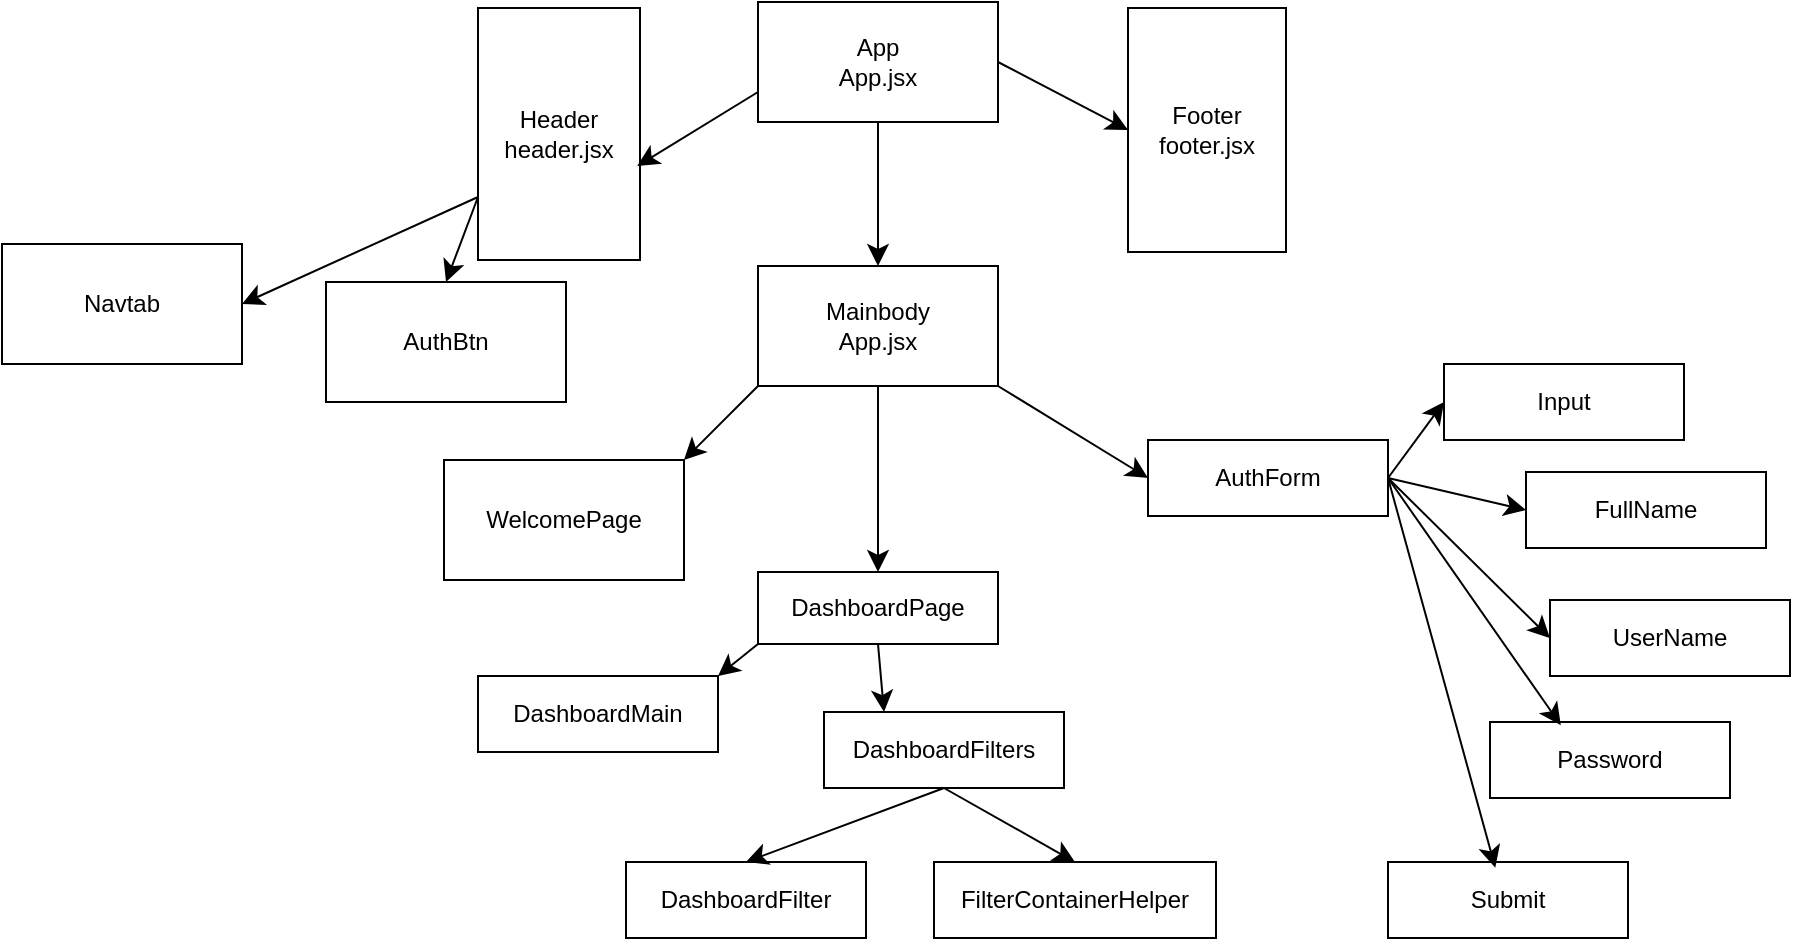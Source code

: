 <mxfile version="26.0.4">
  <diagram name="Page-1" id="DY3Gnf-BS5b3XiVw-dJ0">
    <mxGraphModel dx="2714" dy="1984" grid="0" gridSize="10" guides="1" tooltips="1" connect="1" arrows="1" fold="1" page="0" pageScale="1" pageWidth="850" pageHeight="1100" math="0" shadow="0">
      <root>
        <mxCell id="0" />
        <mxCell id="1" parent="0" />
        <mxCell id="uz8WNa8-kh5m8DIDKRP2-23" style="edgeStyle=none;curved=1;rounded=0;orthogonalLoop=1;jettySize=auto;html=1;exitX=1;exitY=0.5;exitDx=0;exitDy=0;entryX=0;entryY=0.5;entryDx=0;entryDy=0;fontSize=12;startSize=8;endSize=8;" parent="1" source="uz8WNa8-kh5m8DIDKRP2-1" target="uz8WNa8-kh5m8DIDKRP2-16" edge="1">
          <mxGeometry relative="1" as="geometry" />
        </mxCell>
        <mxCell id="uz8WNa8-kh5m8DIDKRP2-24" style="edgeStyle=none;curved=1;rounded=0;orthogonalLoop=1;jettySize=auto;html=1;exitX=1;exitY=0.5;exitDx=0;exitDy=0;entryX=0;entryY=0.5;entryDx=0;entryDy=0;fontSize=12;startSize=8;endSize=8;" parent="1" source="uz8WNa8-kh5m8DIDKRP2-1" target="uz8WNa8-kh5m8DIDKRP2-18" edge="1">
          <mxGeometry relative="1" as="geometry" />
        </mxCell>
        <mxCell id="uz8WNa8-kh5m8DIDKRP2-25" style="edgeStyle=none;curved=1;rounded=0;orthogonalLoop=1;jettySize=auto;html=1;exitX=1;exitY=0.5;exitDx=0;exitDy=0;entryX=0;entryY=0.5;entryDx=0;entryDy=0;fontSize=12;startSize=8;endSize=8;" parent="1" source="uz8WNa8-kh5m8DIDKRP2-1" target="uz8WNa8-kh5m8DIDKRP2-17" edge="1">
          <mxGeometry relative="1" as="geometry" />
        </mxCell>
        <mxCell id="uz8WNa8-kh5m8DIDKRP2-1" value="AuthForm" style="rounded=0;whiteSpace=wrap;html=1;" parent="1" vertex="1">
          <mxGeometry x="225" y="-400" width="120" height="38" as="geometry" />
        </mxCell>
        <mxCell id="uz8WNa8-kh5m8DIDKRP2-43" style="edgeStyle=none;curved=1;rounded=0;orthogonalLoop=1;jettySize=auto;html=1;exitX=0;exitY=1;exitDx=0;exitDy=0;entryX=1;entryY=0;entryDx=0;entryDy=0;fontSize=12;startSize=8;endSize=8;" parent="1" source="uz8WNa8-kh5m8DIDKRP2-2" target="uz8WNa8-kh5m8DIDKRP2-42" edge="1">
          <mxGeometry relative="1" as="geometry" />
        </mxCell>
        <mxCell id="uz8WNa8-kh5m8DIDKRP2-44" style="edgeStyle=none;curved=1;rounded=0;orthogonalLoop=1;jettySize=auto;html=1;exitX=0.5;exitY=1;exitDx=0;exitDy=0;entryX=0.25;entryY=0;entryDx=0;entryDy=0;fontSize=12;startSize=8;endSize=8;" parent="1" source="uz8WNa8-kh5m8DIDKRP2-2" target="uz8WNa8-kh5m8DIDKRP2-41" edge="1">
          <mxGeometry relative="1" as="geometry" />
        </mxCell>
        <mxCell id="uz8WNa8-kh5m8DIDKRP2-2" value="DashboardPage" style="rounded=0;whiteSpace=wrap;html=1;" parent="1" vertex="1">
          <mxGeometry x="30" y="-334" width="120" height="36" as="geometry" />
        </mxCell>
        <mxCell id="uz8WNa8-kh5m8DIDKRP2-3" value="WelcomePage" style="rounded=0;whiteSpace=wrap;html=1;" parent="1" vertex="1">
          <mxGeometry x="-127" y="-390" width="120" height="60" as="geometry" />
        </mxCell>
        <mxCell id="uz8WNa8-kh5m8DIDKRP2-4" value="AuthBtn" style="rounded=0;whiteSpace=wrap;html=1;" parent="1" vertex="1">
          <mxGeometry x="-186" y="-479" width="120" height="60" as="geometry" />
        </mxCell>
        <mxCell id="uz8WNa8-kh5m8DIDKRP2-5" value="&lt;div&gt;Navtab&lt;/div&gt;" style="rounded=0;whiteSpace=wrap;html=1;" parent="1" vertex="1">
          <mxGeometry x="-348" y="-498" width="120" height="60" as="geometry" />
        </mxCell>
        <mxCell id="uz8WNa8-kh5m8DIDKRP2-6" value="&lt;div&gt;Footer&lt;/div&gt;footer.jsx" style="rounded=0;whiteSpace=wrap;html=1;direction=south;" parent="1" vertex="1">
          <mxGeometry x="215" y="-616" width="79" height="122" as="geometry" />
        </mxCell>
        <mxCell id="uz8WNa8-kh5m8DIDKRP2-28" style="edgeStyle=none;curved=1;rounded=0;orthogonalLoop=1;jettySize=auto;html=1;exitX=1;exitY=1;exitDx=0;exitDy=0;entryX=0;entryY=0.5;entryDx=0;entryDy=0;fontSize=12;startSize=8;endSize=8;" parent="1" source="uz8WNa8-kh5m8DIDKRP2-7" target="uz8WNa8-kh5m8DIDKRP2-1" edge="1">
          <mxGeometry relative="1" as="geometry" />
        </mxCell>
        <mxCell id="uz8WNa8-kh5m8DIDKRP2-29" style="edgeStyle=none;curved=1;rounded=0;orthogonalLoop=1;jettySize=auto;html=1;exitX=0.5;exitY=1;exitDx=0;exitDy=0;fontSize=12;startSize=8;endSize=8;" parent="1" source="uz8WNa8-kh5m8DIDKRP2-7" target="uz8WNa8-kh5m8DIDKRP2-2" edge="1">
          <mxGeometry relative="1" as="geometry" />
        </mxCell>
        <mxCell id="uz8WNa8-kh5m8DIDKRP2-30" style="edgeStyle=none;curved=1;rounded=0;orthogonalLoop=1;jettySize=auto;html=1;exitX=0;exitY=1;exitDx=0;exitDy=0;entryX=1;entryY=0;entryDx=0;entryDy=0;fontSize=12;startSize=8;endSize=8;" parent="1" source="uz8WNa8-kh5m8DIDKRP2-7" target="uz8WNa8-kh5m8DIDKRP2-3" edge="1">
          <mxGeometry relative="1" as="geometry" />
        </mxCell>
        <mxCell id="uz8WNa8-kh5m8DIDKRP2-7" value="&lt;div&gt;Mainbody&lt;/div&gt;&lt;div&gt;App.jsx&lt;br&gt;&lt;/div&gt;" style="rounded=0;whiteSpace=wrap;html=1;" parent="1" vertex="1">
          <mxGeometry x="30" y="-487" width="120" height="60" as="geometry" />
        </mxCell>
        <mxCell id="uz8WNa8-kh5m8DIDKRP2-14" style="edgeStyle=none;curved=1;rounded=0;orthogonalLoop=1;jettySize=auto;html=1;exitX=0.75;exitY=1;exitDx=0;exitDy=0;entryX=1;entryY=0.5;entryDx=0;entryDy=0;fontSize=12;startSize=8;endSize=8;" parent="1" source="uz8WNa8-kh5m8DIDKRP2-8" target="uz8WNa8-kh5m8DIDKRP2-5" edge="1">
          <mxGeometry relative="1" as="geometry" />
        </mxCell>
        <mxCell id="uz8WNa8-kh5m8DIDKRP2-15" style="edgeStyle=none;curved=1;rounded=0;orthogonalLoop=1;jettySize=auto;html=1;exitX=0.75;exitY=1;exitDx=0;exitDy=0;entryX=0.5;entryY=0;entryDx=0;entryDy=0;fontSize=12;startSize=8;endSize=8;" parent="1" source="uz8WNa8-kh5m8DIDKRP2-8" target="uz8WNa8-kh5m8DIDKRP2-4" edge="1">
          <mxGeometry relative="1" as="geometry" />
        </mxCell>
        <mxCell id="uz8WNa8-kh5m8DIDKRP2-8" value="&lt;div&gt;Header&lt;/div&gt;header.jsx" style="rounded=0;whiteSpace=wrap;html=1;direction=south;" parent="1" vertex="1">
          <mxGeometry x="-110" y="-616" width="81" height="126" as="geometry" />
        </mxCell>
        <mxCell id="uz8WNa8-kh5m8DIDKRP2-12" style="edgeStyle=none;curved=1;rounded=0;orthogonalLoop=1;jettySize=auto;html=1;exitX=0.5;exitY=1;exitDx=0;exitDy=0;entryX=0.5;entryY=0;entryDx=0;entryDy=0;fontSize=12;startSize=8;endSize=8;" parent="1" source="uz8WNa8-kh5m8DIDKRP2-9" target="uz8WNa8-kh5m8DIDKRP2-7" edge="1">
          <mxGeometry relative="1" as="geometry" />
        </mxCell>
        <mxCell id="uz8WNa8-kh5m8DIDKRP2-13" style="edgeStyle=none;curved=1;rounded=0;orthogonalLoop=1;jettySize=auto;html=1;exitX=1;exitY=0.5;exitDx=0;exitDy=0;entryX=0.5;entryY=1;entryDx=0;entryDy=0;fontSize=12;startSize=8;endSize=8;" parent="1" source="uz8WNa8-kh5m8DIDKRP2-9" target="uz8WNa8-kh5m8DIDKRP2-6" edge="1">
          <mxGeometry relative="1" as="geometry" />
        </mxCell>
        <mxCell id="uz8WNa8-kh5m8DIDKRP2-9" value="&lt;div&gt;App&lt;/div&gt;App.jsx" style="rounded=0;whiteSpace=wrap;html=1;" parent="1" vertex="1">
          <mxGeometry x="30" y="-619" width="120" height="60" as="geometry" />
        </mxCell>
        <mxCell id="uz8WNa8-kh5m8DIDKRP2-10" style="edgeStyle=none;curved=1;rounded=0;orthogonalLoop=1;jettySize=auto;html=1;exitX=0;exitY=0.75;exitDx=0;exitDy=0;entryX=0.627;entryY=0.017;entryDx=0;entryDy=0;entryPerimeter=0;fontSize=12;startSize=8;endSize=8;" parent="1" source="uz8WNa8-kh5m8DIDKRP2-9" target="uz8WNa8-kh5m8DIDKRP2-8" edge="1">
          <mxGeometry relative="1" as="geometry" />
        </mxCell>
        <mxCell id="uz8WNa8-kh5m8DIDKRP2-16" value="Input" style="rounded=0;whiteSpace=wrap;html=1;" parent="1" vertex="1">
          <mxGeometry x="373" y="-438" width="120" height="38" as="geometry" />
        </mxCell>
        <mxCell id="uz8WNa8-kh5m8DIDKRP2-17" value="UserName" style="rounded=0;whiteSpace=wrap;html=1;" parent="1" vertex="1">
          <mxGeometry x="426" y="-320" width="120" height="38" as="geometry" />
        </mxCell>
        <mxCell id="uz8WNa8-kh5m8DIDKRP2-18" value="FullName" style="rounded=0;whiteSpace=wrap;html=1;" parent="1" vertex="1">
          <mxGeometry x="414" y="-384" width="120" height="38" as="geometry" />
        </mxCell>
        <mxCell id="uz8WNa8-kh5m8DIDKRP2-21" value="Submit" style="rounded=0;whiteSpace=wrap;html=1;" parent="1" vertex="1">
          <mxGeometry x="345" y="-189" width="120" height="38" as="geometry" />
        </mxCell>
        <mxCell id="uz8WNa8-kh5m8DIDKRP2-22" value="Password" style="rounded=0;whiteSpace=wrap;html=1;" parent="1" vertex="1">
          <mxGeometry x="396" y="-259" width="120" height="38" as="geometry" />
        </mxCell>
        <mxCell id="uz8WNa8-kh5m8DIDKRP2-26" style="edgeStyle=none;curved=1;rounded=0;orthogonalLoop=1;jettySize=auto;html=1;exitX=1;exitY=0.5;exitDx=0;exitDy=0;entryX=0.295;entryY=0.042;entryDx=0;entryDy=0;entryPerimeter=0;fontSize=12;startSize=8;endSize=8;" parent="1" source="uz8WNa8-kh5m8DIDKRP2-1" target="uz8WNa8-kh5m8DIDKRP2-22" edge="1">
          <mxGeometry relative="1" as="geometry" />
        </mxCell>
        <mxCell id="uz8WNa8-kh5m8DIDKRP2-27" style="edgeStyle=none;curved=1;rounded=0;orthogonalLoop=1;jettySize=auto;html=1;exitX=1;exitY=0.5;exitDx=0;exitDy=0;entryX=0.447;entryY=0.074;entryDx=0;entryDy=0;entryPerimeter=0;fontSize=12;startSize=8;endSize=8;" parent="1" source="uz8WNa8-kh5m8DIDKRP2-1" target="uz8WNa8-kh5m8DIDKRP2-21" edge="1">
          <mxGeometry relative="1" as="geometry" />
        </mxCell>
        <mxCell id="uz8WNa8-kh5m8DIDKRP2-40" value="DashboardFilter" style="rounded=0;whiteSpace=wrap;html=1;" parent="1" vertex="1">
          <mxGeometry x="-36" y="-189" width="120" height="38" as="geometry" />
        </mxCell>
        <mxCell id="uz8WNa8-kh5m8DIDKRP2-45" style="edgeStyle=none;curved=1;rounded=0;orthogonalLoop=1;jettySize=auto;html=1;exitX=0.5;exitY=1;exitDx=0;exitDy=0;entryX=0.5;entryY=0;entryDx=0;entryDy=0;fontSize=12;startSize=8;endSize=8;" parent="1" source="uz8WNa8-kh5m8DIDKRP2-41" target="uz8WNa8-kh5m8DIDKRP2-40" edge="1">
          <mxGeometry relative="1" as="geometry" />
        </mxCell>
        <mxCell id="6Hp10FMzwFQl7Dc-wfEu-2" style="edgeStyle=none;curved=1;rounded=0;orthogonalLoop=1;jettySize=auto;html=1;exitX=0.5;exitY=1;exitDx=0;exitDy=0;entryX=0.5;entryY=0;entryDx=0;entryDy=0;fontSize=12;startSize=8;endSize=8;" edge="1" parent="1" source="uz8WNa8-kh5m8DIDKRP2-41" target="6Hp10FMzwFQl7Dc-wfEu-1">
          <mxGeometry relative="1" as="geometry" />
        </mxCell>
        <mxCell id="uz8WNa8-kh5m8DIDKRP2-41" value="DashboardFilters" style="rounded=0;whiteSpace=wrap;html=1;" parent="1" vertex="1">
          <mxGeometry x="63" y="-264" width="120" height="38" as="geometry" />
        </mxCell>
        <mxCell id="uz8WNa8-kh5m8DIDKRP2-42" value="DashboardMain" style="rounded=0;whiteSpace=wrap;html=1;" parent="1" vertex="1">
          <mxGeometry x="-110" y="-282" width="120" height="38" as="geometry" />
        </mxCell>
        <mxCell id="6Hp10FMzwFQl7Dc-wfEu-1" value="FilterContainerHelper" style="rounded=0;whiteSpace=wrap;html=1;" vertex="1" parent="1">
          <mxGeometry x="118" y="-189" width="141" height="38" as="geometry" />
        </mxCell>
      </root>
    </mxGraphModel>
  </diagram>
</mxfile>
